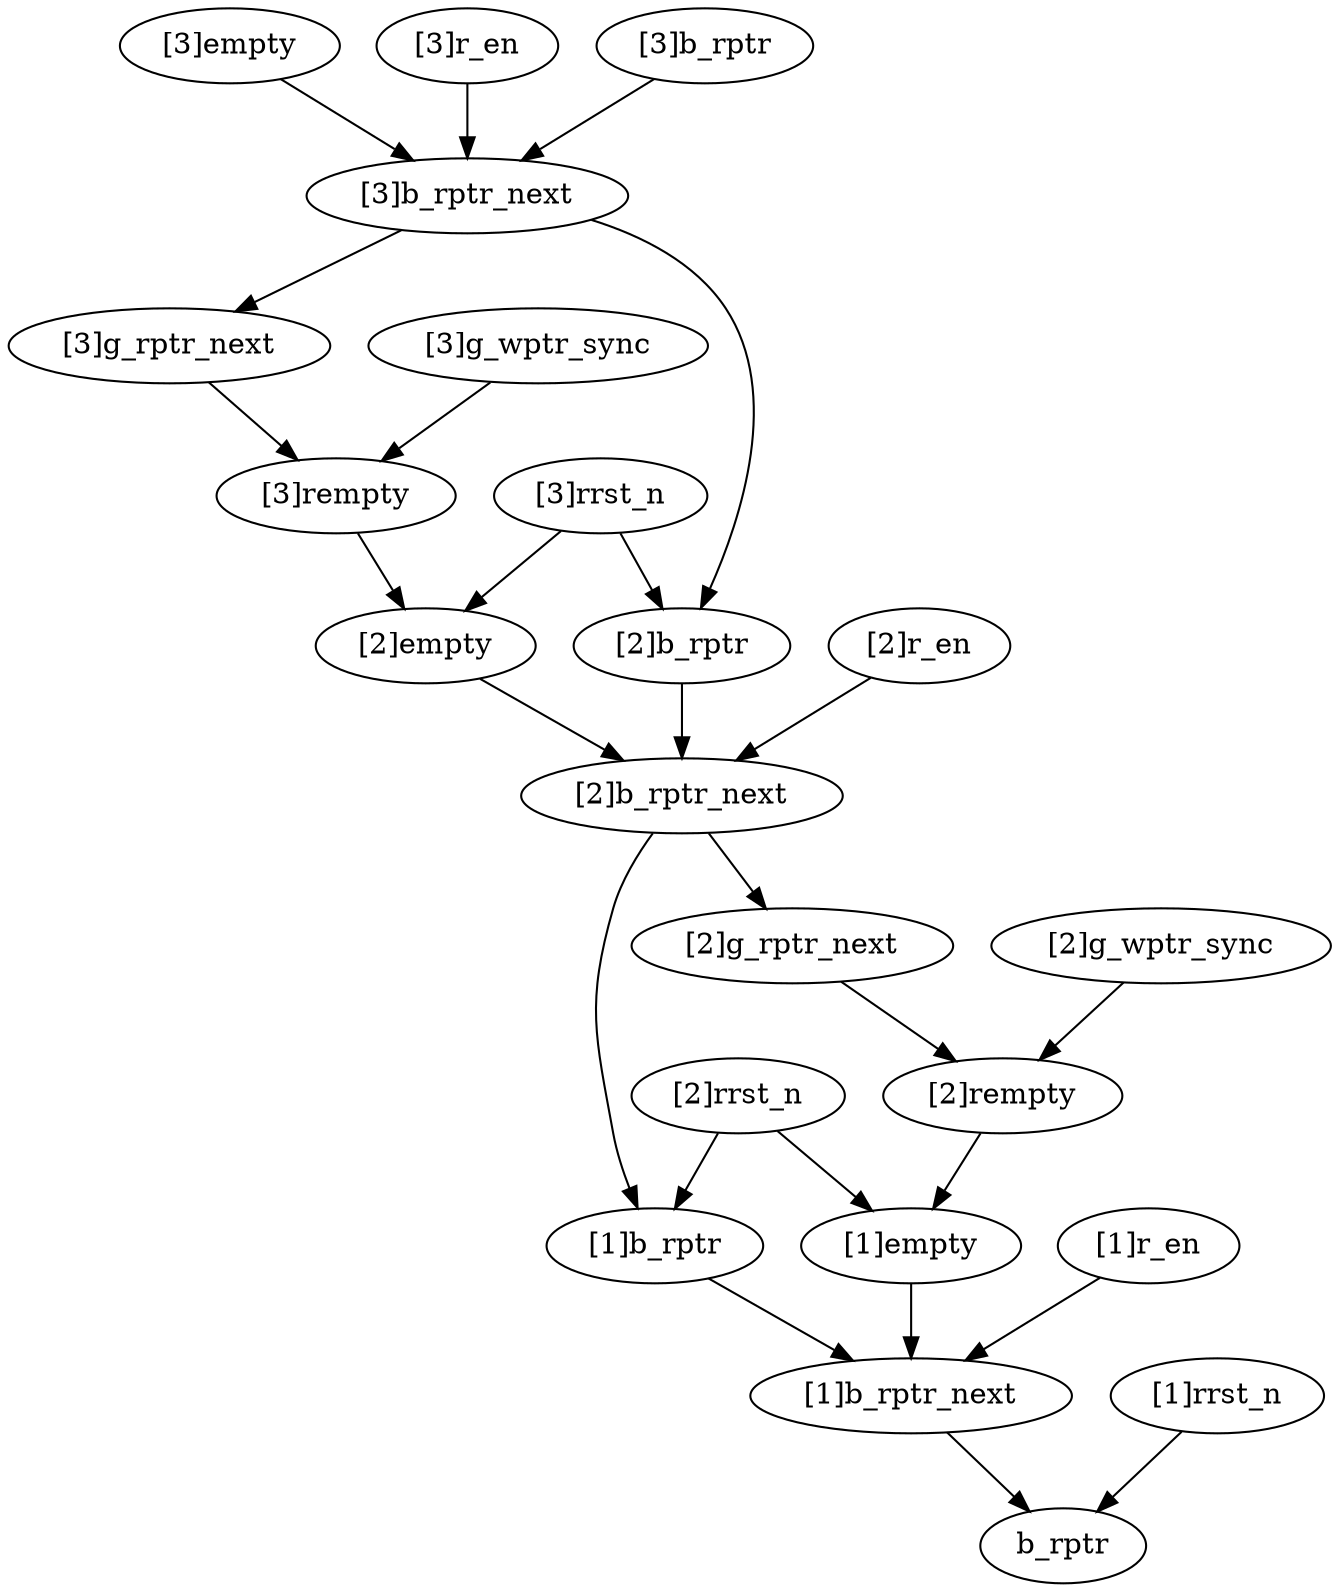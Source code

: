 strict digraph "" {
	"[3]empty"	 [complexity=30,
		importance=1.65839242614,
		rank=0.0552797475381];
	"[3]b_rptr_next"	 [complexity=26,
		importance=1.52667716135,
		rank=0.0587183523595];
	"[3]empty" -> "[3]b_rptr_next";
	"[1]r_en"	 [complexity=6,
		importance=0.408484831378,
		rank=0.0680808052296];
	"[1]b_rptr_next"	 [complexity=2,
		importance=0.347351095925,
		rank=0.173675547962];
	"[1]r_en" -> "[1]b_rptr_next";
	"[3]r_en"	 [complexity=30,
		importance=1.5878108968,
		rank=0.0529270298933];
	"[3]r_en" -> "[3]b_rptr_next";
	"[2]r_en"	 [complexity=18,
		importance=0.998147864089,
		rank=0.055452659116];
	"[2]b_rptr_next"	 [complexity=14,
		importance=0.937014128636,
		rank=0.0669295806168];
	"[2]r_en" -> "[2]b_rptr_next";
	"[3]g_rptr_next"	 [complexity=23,
		importance=1.30585411967,
		rank=0.0567762660726];
	"[3]rempty"	 [complexity=20,
		importance=1.18951503073,
		rank=0.0594757515365];
	"[3]g_rptr_next" -> "[3]rempty";
	"[2]rrst_n"	 [complexity=7,
		importance=1.01926645689,
		rank=0.145609493842];
	"[1]b_rptr"	 [complexity=6,
		importance=0.473879150172,
		rank=0.0789798583621];
	"[2]rrst_n" -> "[1]b_rptr";
	"[1]empty"	 [complexity=6,
		importance=0.479066360721,
		rank=0.0798443934534];
	"[2]rrst_n" -> "[1]empty";
	b_rptr	 [complexity=0,
		importance=0.126528054248,
		rank=0.0];
	"[2]rempty"	 [complexity=8,
		importance=0.599851998019,
		rank=0.0749814997524];
	"[2]rempty" -> "[1]empty";
	"[1]rrst_n"	 [complexity=1,
		importance=0.314189843949,
		rank=0.314189843949];
	"[1]rrst_n" -> b_rptr;
	"[2]g_wptr_sync"	 [complexity=11,
		importance=0.660985733472,
		rank=0.0600896121338];
	"[2]g_wptr_sync" -> "[2]rempty";
	"[3]b_rptr_next" -> "[3]g_rptr_next";
	"[2]b_rptr"	 [complexity=18,
		importance=1.06354218288,
		rank=0.0590856768269];
	"[3]b_rptr_next" -> "[2]b_rptr";
	"[2]empty"	 [complexity=18,
		importance=1.06872939343,
		rank=0.0593738551906];
	"[2]empty" -> "[2]b_rptr_next";
	"[1]b_rptr" -> "[1]b_rptr_next";
	"[3]rempty" -> "[2]empty";
	"[3]g_wptr_sync"	 [complexity=23,
		importance=1.25064876618,
		rank=0.0543760333123];
	"[3]g_wptr_sync" -> "[3]rempty";
	"[3]b_rptr"	 [complexity=30,
		importance=1.65320521559,
		rank=0.0551068405198];
	"[3]b_rptr" -> "[3]b_rptr_next";
	"[1]b_rptr_next" -> b_rptr;
	"[2]b_rptr_next" -> "[1]b_rptr";
	"[2]g_rptr_next"	 [complexity=11,
		importance=0.716191086959,
		rank=0.0651082806326];
	"[2]b_rptr_next" -> "[2]g_rptr_next";
	"[3]rrst_n"	 [complexity=19,
		importance=2.19859252232,
		rank=0.115715395911];
	"[3]rrst_n" -> "[2]empty";
	"[3]rrst_n" -> "[2]b_rptr";
	"[1]empty" -> "[1]b_rptr_next";
	"[2]b_rptr" -> "[2]b_rptr_next";
	"[2]g_rptr_next" -> "[2]rempty";
}
